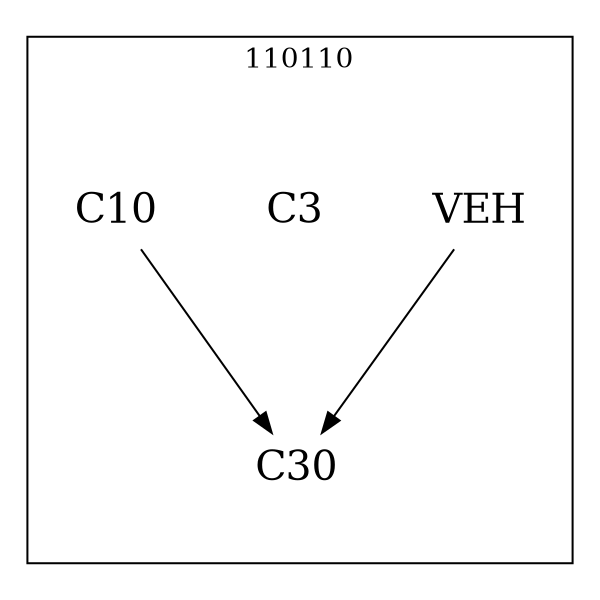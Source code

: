 strict digraph DAGS {
	size = "4,4!" ; ratio ="fill"; subgraph cluster_0{
			labeldoc = "t";
			label = "110110";node	[label= VEH, shape = plaintext, fontsize=20] VEH;node	[label= C3, shape = plaintext, fontsize=20] C3;node	[label= C10, shape = plaintext, fontsize=20] C10;node	[label= C30, shape = plaintext, fontsize=20] C30;
VEH->C30;
C10->C30;
	}}
